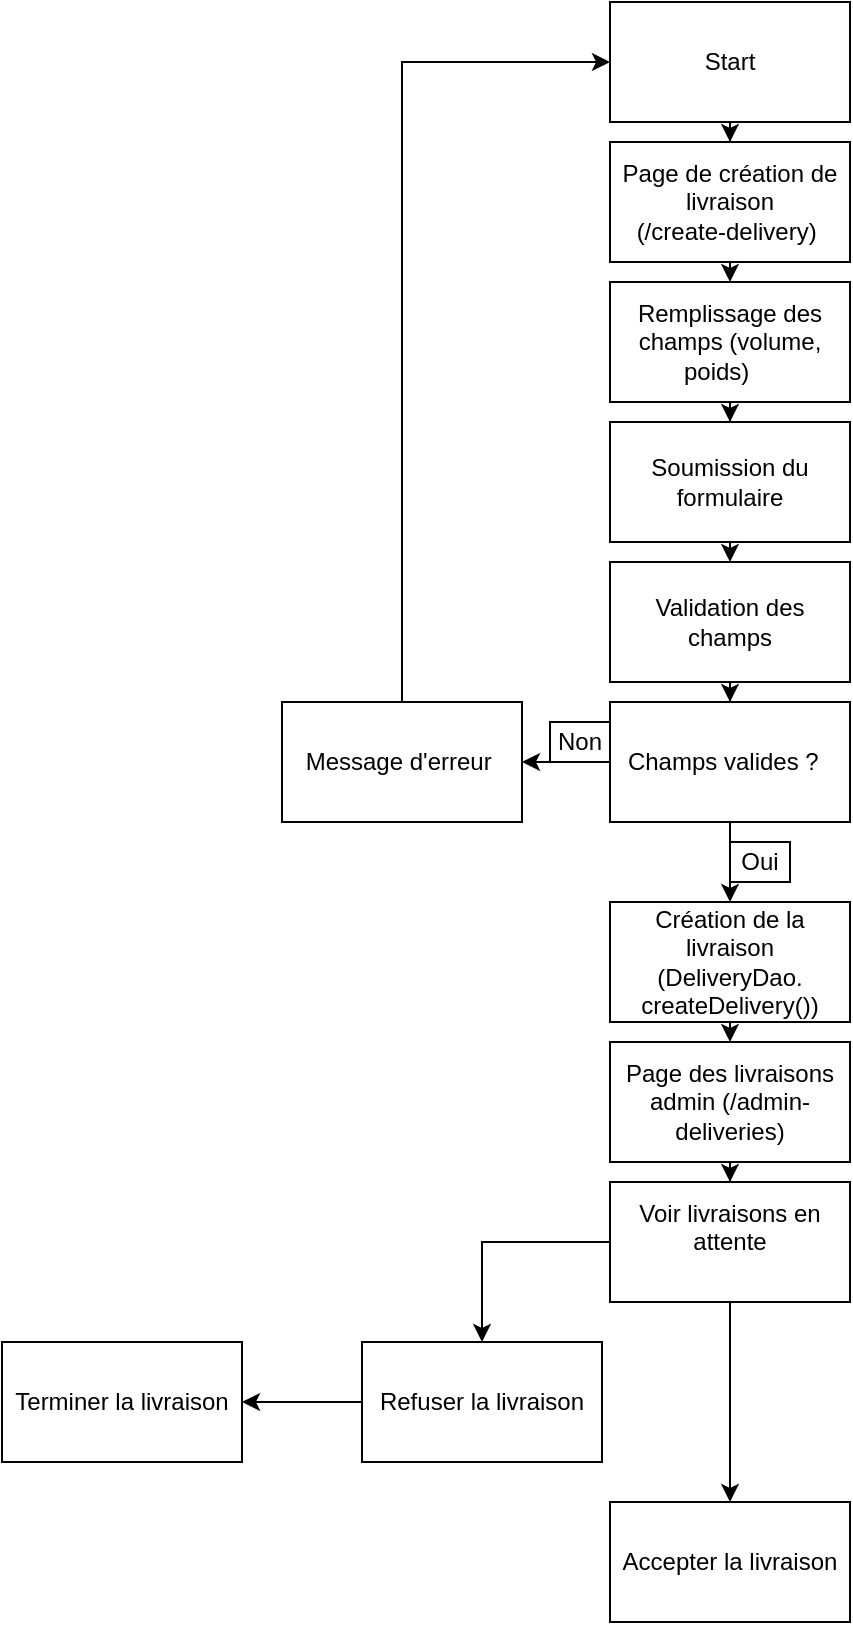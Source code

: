 <mxfile version="24.5.2" type="github">
  <diagram name="Page-1" id="Q7nIa-rwhlYLwEDB3UGg">
    <mxGraphModel dx="1434" dy="772" grid="1" gridSize="10" guides="1" tooltips="1" connect="1" arrows="1" fold="1" page="1" pageScale="1" pageWidth="827" pageHeight="1169" math="0" shadow="0">
      <root>
        <mxCell id="0" />
        <mxCell id="1" parent="0" />
        <mxCell id="1fcCJXUXk4PBJdgC8T8_-18" style="edgeStyle=orthogonalEdgeStyle;rounded=0;orthogonalLoop=1;jettySize=auto;html=1;exitX=0.5;exitY=1;exitDx=0;exitDy=0;" edge="1" parent="1" source="1fcCJXUXk4PBJdgC8T8_-1" target="1fcCJXUXk4PBJdgC8T8_-2">
          <mxGeometry relative="1" as="geometry" />
        </mxCell>
        <mxCell id="1fcCJXUXk4PBJdgC8T8_-1" value="Start" style="whiteSpace=wrap;html=1;" vertex="1" parent="1">
          <mxGeometry x="354" y="10" width="120" height="60" as="geometry" />
        </mxCell>
        <mxCell id="1fcCJXUXk4PBJdgC8T8_-19" style="edgeStyle=orthogonalEdgeStyle;rounded=0;orthogonalLoop=1;jettySize=auto;html=1;exitX=0.5;exitY=1;exitDx=0;exitDy=0;entryX=0.5;entryY=0;entryDx=0;entryDy=0;" edge="1" parent="1" source="1fcCJXUXk4PBJdgC8T8_-2" target="1fcCJXUXk4PBJdgC8T8_-3">
          <mxGeometry relative="1" as="geometry" />
        </mxCell>
        <mxCell id="1fcCJXUXk4PBJdgC8T8_-2" value="Page de création de livraison&lt;div&gt;(/create-delivery)&amp;nbsp;&lt;br&gt;&lt;/div&gt;" style="whiteSpace=wrap;html=1;" vertex="1" parent="1">
          <mxGeometry x="354" y="80" width="120" height="60" as="geometry" />
        </mxCell>
        <mxCell id="1fcCJXUXk4PBJdgC8T8_-20" style="edgeStyle=orthogonalEdgeStyle;rounded=0;orthogonalLoop=1;jettySize=auto;html=1;exitX=0.5;exitY=1;exitDx=0;exitDy=0;" edge="1" parent="1" source="1fcCJXUXk4PBJdgC8T8_-3" target="1fcCJXUXk4PBJdgC8T8_-5">
          <mxGeometry relative="1" as="geometry" />
        </mxCell>
        <mxCell id="1fcCJXUXk4PBJdgC8T8_-3" value="Remplissage des champs (volume, poids)&amp;nbsp; &amp;nbsp;&amp;nbsp;" style="whiteSpace=wrap;html=1;" vertex="1" parent="1">
          <mxGeometry x="354" y="150" width="120" height="60" as="geometry" />
        </mxCell>
        <mxCell id="1fcCJXUXk4PBJdgC8T8_-21" style="edgeStyle=orthogonalEdgeStyle;rounded=0;orthogonalLoop=1;jettySize=auto;html=1;exitX=0.5;exitY=1;exitDx=0;exitDy=0;entryX=0.5;entryY=0;entryDx=0;entryDy=0;" edge="1" parent="1" source="1fcCJXUXk4PBJdgC8T8_-5" target="1fcCJXUXk4PBJdgC8T8_-6">
          <mxGeometry relative="1" as="geometry" />
        </mxCell>
        <mxCell id="1fcCJXUXk4PBJdgC8T8_-5" value="&lt;br&gt;Soumission du formulaire&lt;br&gt;&lt;div&gt;&lt;br/&gt;&lt;/div&gt;" style="whiteSpace=wrap;html=1;" vertex="1" parent="1">
          <mxGeometry x="354" y="220" width="120" height="60" as="geometry" />
        </mxCell>
        <mxCell id="1fcCJXUXk4PBJdgC8T8_-22" style="edgeStyle=orthogonalEdgeStyle;rounded=0;orthogonalLoop=1;jettySize=auto;html=1;exitX=0.5;exitY=1;exitDx=0;exitDy=0;" edge="1" parent="1" source="1fcCJXUXk4PBJdgC8T8_-6" target="1fcCJXUXk4PBJdgC8T8_-7">
          <mxGeometry relative="1" as="geometry" />
        </mxCell>
        <mxCell id="1fcCJXUXk4PBJdgC8T8_-6" value="&lt;br&gt;Validation des champs&lt;br&gt;&lt;div&gt;&lt;br/&gt;&lt;/div&gt;" style="whiteSpace=wrap;html=1;" vertex="1" parent="1">
          <mxGeometry x="354" y="290" width="120" height="60" as="geometry" />
        </mxCell>
        <mxCell id="1fcCJXUXk4PBJdgC8T8_-12" style="edgeStyle=orthogonalEdgeStyle;rounded=0;orthogonalLoop=1;jettySize=auto;html=1;entryX=1;entryY=0.5;entryDx=0;entryDy=0;" edge="1" parent="1" source="1fcCJXUXk4PBJdgC8T8_-7" target="1fcCJXUXk4PBJdgC8T8_-8">
          <mxGeometry relative="1" as="geometry" />
        </mxCell>
        <mxCell id="1fcCJXUXk4PBJdgC8T8_-14" style="edgeStyle=orthogonalEdgeStyle;rounded=0;orthogonalLoop=1;jettySize=auto;html=1;entryX=0.5;entryY=0;entryDx=0;entryDy=0;" edge="1" parent="1" source="1fcCJXUXk4PBJdgC8T8_-7" target="1fcCJXUXk4PBJdgC8T8_-9">
          <mxGeometry relative="1" as="geometry" />
        </mxCell>
        <mxCell id="1fcCJXUXk4PBJdgC8T8_-7" value="Champs valides ?&amp;nbsp;&amp;nbsp;" style="whiteSpace=wrap;html=1;" vertex="1" parent="1">
          <mxGeometry x="354" y="360" width="120" height="60" as="geometry" />
        </mxCell>
        <mxCell id="1fcCJXUXk4PBJdgC8T8_-16" style="edgeStyle=orthogonalEdgeStyle;rounded=0;orthogonalLoop=1;jettySize=auto;html=1;entryX=0;entryY=0.5;entryDx=0;entryDy=0;" edge="1" parent="1" source="1fcCJXUXk4PBJdgC8T8_-8" target="1fcCJXUXk4PBJdgC8T8_-1">
          <mxGeometry relative="1" as="geometry">
            <mxPoint x="280" y="-10" as="targetPoint" />
            <Array as="points">
              <mxPoint x="250" y="40" />
            </Array>
          </mxGeometry>
        </mxCell>
        <mxCell id="1fcCJXUXk4PBJdgC8T8_-8" value="Message d&#39;erreur&amp;nbsp;" style="whiteSpace=wrap;html=1;" vertex="1" parent="1">
          <mxGeometry x="190" y="360" width="120" height="60" as="geometry" />
        </mxCell>
        <mxCell id="1fcCJXUXk4PBJdgC8T8_-23" style="edgeStyle=orthogonalEdgeStyle;rounded=0;orthogonalLoop=1;jettySize=auto;html=1;exitX=0.5;exitY=1;exitDx=0;exitDy=0;entryX=0.5;entryY=0;entryDx=0;entryDy=0;" edge="1" parent="1" source="1fcCJXUXk4PBJdgC8T8_-9" target="1fcCJXUXk4PBJdgC8T8_-17">
          <mxGeometry relative="1" as="geometry" />
        </mxCell>
        <mxCell id="1fcCJXUXk4PBJdgC8T8_-9" value="Création de la livraison (DeliveryDao.&lt;div&gt;createDelivery())&lt;/div&gt;" style="whiteSpace=wrap;html=1;" vertex="1" parent="1">
          <mxGeometry x="354" y="460" width="120" height="60" as="geometry" />
        </mxCell>
        <mxCell id="1fcCJXUXk4PBJdgC8T8_-10" value="Non" style="whiteSpace=wrap;html=1;" vertex="1" parent="1">
          <mxGeometry x="324" y="370" width="30" height="20" as="geometry" />
        </mxCell>
        <mxCell id="1fcCJXUXk4PBJdgC8T8_-11" value="&lt;div&gt;Oui&lt;/div&gt;" style="whiteSpace=wrap;html=1;" vertex="1" parent="1">
          <mxGeometry x="414" y="430" width="30" height="20" as="geometry" />
        </mxCell>
        <mxCell id="1fcCJXUXk4PBJdgC8T8_-25" style="edgeStyle=orthogonalEdgeStyle;rounded=0;orthogonalLoop=1;jettySize=auto;html=1;exitX=0.5;exitY=1;exitDx=0;exitDy=0;" edge="1" parent="1" source="1fcCJXUXk4PBJdgC8T8_-17" target="1fcCJXUXk4PBJdgC8T8_-24">
          <mxGeometry relative="1" as="geometry" />
        </mxCell>
        <mxCell id="1fcCJXUXk4PBJdgC8T8_-17" value="Page des livraisons admin (/admin-deliveries)" style="whiteSpace=wrap;html=1;" vertex="1" parent="1">
          <mxGeometry x="354" y="530" width="120" height="60" as="geometry" />
        </mxCell>
        <mxCell id="1fcCJXUXk4PBJdgC8T8_-28" style="edgeStyle=orthogonalEdgeStyle;rounded=0;orthogonalLoop=1;jettySize=auto;html=1;" edge="1" parent="1" source="1fcCJXUXk4PBJdgC8T8_-24" target="1fcCJXUXk4PBJdgC8T8_-27">
          <mxGeometry relative="1" as="geometry" />
        </mxCell>
        <mxCell id="1fcCJXUXk4PBJdgC8T8_-29" style="edgeStyle=orthogonalEdgeStyle;rounded=0;orthogonalLoop=1;jettySize=auto;html=1;" edge="1" parent="1" source="1fcCJXUXk4PBJdgC8T8_-24" target="1fcCJXUXk4PBJdgC8T8_-26">
          <mxGeometry relative="1" as="geometry" />
        </mxCell>
        <mxCell id="1fcCJXUXk4PBJdgC8T8_-24" value="Voir livraisons en attente&lt;br&gt;&lt;div&gt;&lt;br/&gt;&lt;/div&gt;" style="whiteSpace=wrap;html=1;" vertex="1" parent="1">
          <mxGeometry x="354" y="600" width="120" height="60" as="geometry" />
        </mxCell>
        <mxCell id="1fcCJXUXk4PBJdgC8T8_-26" value="Accepter la livraison" style="whiteSpace=wrap;html=1;" vertex="1" parent="1">
          <mxGeometry x="354" y="760" width="120" height="60" as="geometry" />
        </mxCell>
        <mxCell id="1fcCJXUXk4PBJdgC8T8_-31" value="" style="edgeStyle=orthogonalEdgeStyle;rounded=0;orthogonalLoop=1;jettySize=auto;html=1;" edge="1" parent="1" source="1fcCJXUXk4PBJdgC8T8_-27" target="1fcCJXUXk4PBJdgC8T8_-30">
          <mxGeometry relative="1" as="geometry" />
        </mxCell>
        <mxCell id="1fcCJXUXk4PBJdgC8T8_-27" value="Refuser la livraison" style="whiteSpace=wrap;html=1;" vertex="1" parent="1">
          <mxGeometry x="230" y="680" width="120" height="60" as="geometry" />
        </mxCell>
        <mxCell id="1fcCJXUXk4PBJdgC8T8_-30" value="Terminer la livraison" style="whiteSpace=wrap;html=1;" vertex="1" parent="1">
          <mxGeometry x="50" y="680" width="120" height="60" as="geometry" />
        </mxCell>
      </root>
    </mxGraphModel>
  </diagram>
</mxfile>
